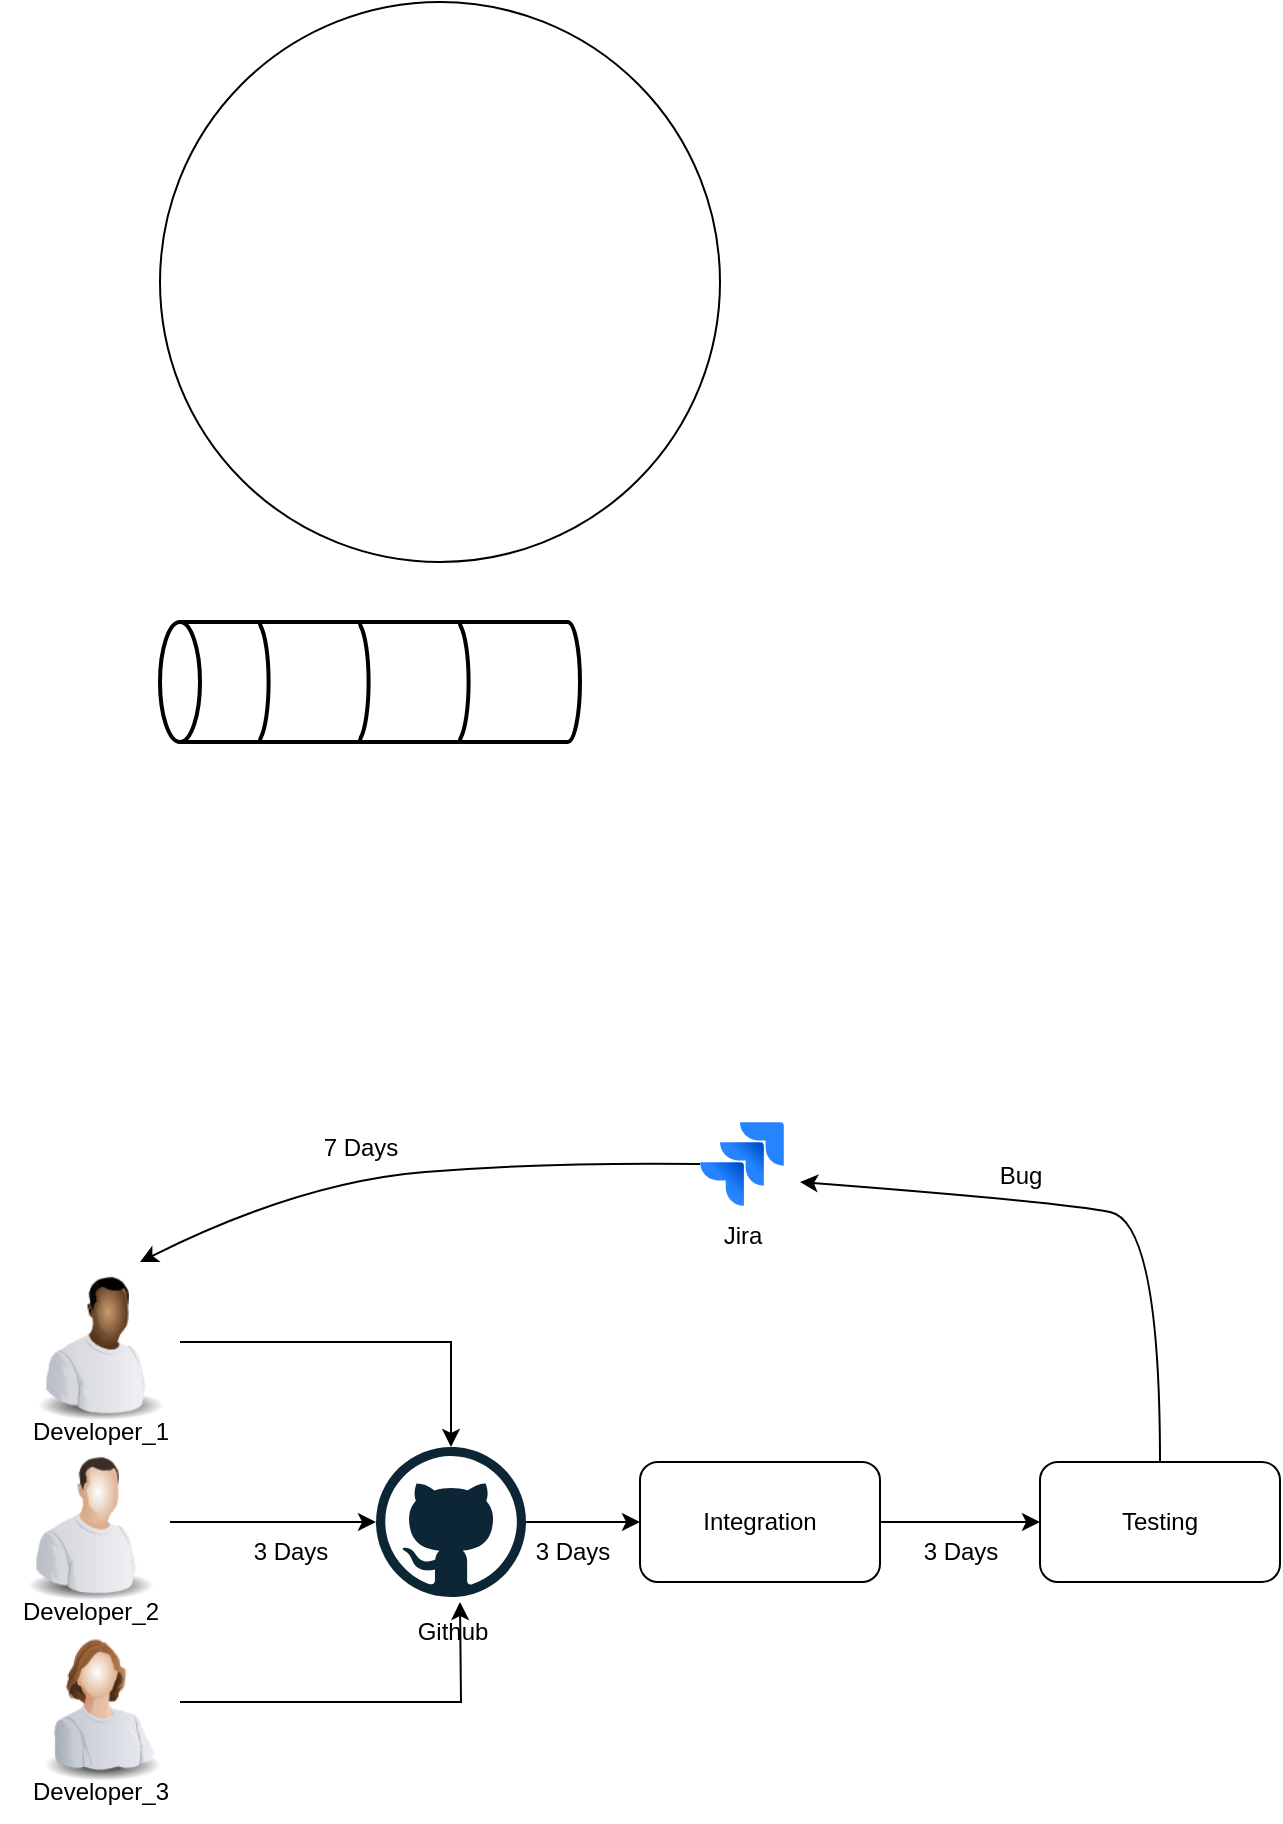 <mxfile version="21.1.8" type="github">
  <diagram name="Page-1" id="qJdH8NxO3U0Arlhxn-2l">
    <mxGraphModel dx="880" dy="452" grid="1" gridSize="10" guides="1" tooltips="1" connect="1" arrows="1" fold="1" page="1" pageScale="1" pageWidth="850" pageHeight="1100" math="0" shadow="0">
      <root>
        <mxCell id="0" />
        <mxCell id="1" parent="0" />
        <mxCell id="V_Gxwe04usGqOwnKJpzB-19" value="&lt;pre&gt;&lt;br&gt;&lt;/pre&gt;" style="ellipse;whiteSpace=wrap;html=1;aspect=fixed;fillStyle=auto;dropTarget=0;container=0;fixDash=0;snapToPoint=0;collapsible=0;" vertex="1" parent="1">
          <mxGeometry x="280" y="70" width="280" height="280" as="geometry" />
        </mxCell>
        <mxCell id="V_Gxwe04usGqOwnKJpzB-22" value="" style="strokeWidth=2;html=1;shape=mxgraph.flowchart.database;whiteSpace=wrap;direction=north;rotation=0;" vertex="1" parent="1">
          <mxGeometry x="280" y="380" width="60" height="60" as="geometry" />
        </mxCell>
        <mxCell id="V_Gxwe04usGqOwnKJpzB-23" value="" style="strokeWidth=2;html=1;shape=mxgraph.flowchart.stored_data;whiteSpace=wrap;direction=west;" vertex="1" parent="1">
          <mxGeometry x="330" y="380" width="60" height="60" as="geometry" />
        </mxCell>
        <mxCell id="V_Gxwe04usGqOwnKJpzB-24" value="" style="strokeWidth=2;html=1;shape=mxgraph.flowchart.stored_data;whiteSpace=wrap;direction=west;" vertex="1" parent="1">
          <mxGeometry x="380" y="380" width="60" height="60" as="geometry" />
        </mxCell>
        <mxCell id="V_Gxwe04usGqOwnKJpzB-25" value="" style="strokeWidth=2;html=1;shape=mxgraph.flowchart.stored_data;whiteSpace=wrap;direction=west;" vertex="1" parent="1">
          <mxGeometry x="430" y="380" width="60" height="60" as="geometry" />
        </mxCell>
        <mxCell id="V_Gxwe04usGqOwnKJpzB-48" style="edgeStyle=orthogonalEdgeStyle;rounded=0;orthogonalLoop=1;jettySize=auto;html=1;" edge="1" parent="1" source="V_Gxwe04usGqOwnKJpzB-38" target="V_Gxwe04usGqOwnKJpzB-47">
          <mxGeometry relative="1" as="geometry" />
        </mxCell>
        <mxCell id="V_Gxwe04usGqOwnKJpzB-38" value="" style="image;html=1;image=img/lib/clip_art/people/Worker_Black_128x128.png" vertex="1" parent="1">
          <mxGeometry x="210" y="700" width="80" height="80" as="geometry" />
        </mxCell>
        <mxCell id="V_Gxwe04usGqOwnKJpzB-39" value="Developer_1" style="text;html=1;align=center;verticalAlign=middle;resizable=0;points=[];autosize=1;strokeColor=none;fillColor=none;" vertex="1" parent="1">
          <mxGeometry x="205" y="770" width="90" height="30" as="geometry" />
        </mxCell>
        <mxCell id="V_Gxwe04usGqOwnKJpzB-49" style="edgeStyle=orthogonalEdgeStyle;rounded=0;orthogonalLoop=1;jettySize=auto;html=1;" edge="1" parent="1" source="V_Gxwe04usGqOwnKJpzB-40" target="V_Gxwe04usGqOwnKJpzB-47">
          <mxGeometry relative="1" as="geometry" />
        </mxCell>
        <mxCell id="V_Gxwe04usGqOwnKJpzB-40" value="" style="image;html=1;image=img/lib/clip_art/people/Worker_Man_128x128.png" vertex="1" parent="1">
          <mxGeometry x="205" y="790" width="80" height="80" as="geometry" />
        </mxCell>
        <mxCell id="V_Gxwe04usGqOwnKJpzB-50" style="edgeStyle=orthogonalEdgeStyle;rounded=0;orthogonalLoop=1;jettySize=auto;html=1;" edge="1" parent="1" source="V_Gxwe04usGqOwnKJpzB-44">
          <mxGeometry relative="1" as="geometry">
            <mxPoint x="430" y="870" as="targetPoint" />
          </mxGeometry>
        </mxCell>
        <mxCell id="V_Gxwe04usGqOwnKJpzB-44" value="" style="image;html=1;image=img/lib/clip_art/people/Worker_Woman_128x128.png" vertex="1" parent="1">
          <mxGeometry x="210" y="880" width="80" height="80" as="geometry" />
        </mxCell>
        <mxCell id="V_Gxwe04usGqOwnKJpzB-45" value="Developer_2" style="text;html=1;align=center;verticalAlign=middle;resizable=0;points=[];autosize=1;strokeColor=none;fillColor=none;" vertex="1" parent="1">
          <mxGeometry x="200" y="860" width="90" height="30" as="geometry" />
        </mxCell>
        <mxCell id="V_Gxwe04usGqOwnKJpzB-46" value="Developer_3" style="text;html=1;align=center;verticalAlign=middle;resizable=0;points=[];autosize=1;strokeColor=none;fillColor=none;" vertex="1" parent="1">
          <mxGeometry x="205" y="950" width="90" height="30" as="geometry" />
        </mxCell>
        <mxCell id="V_Gxwe04usGqOwnKJpzB-53" style="edgeStyle=orthogonalEdgeStyle;rounded=0;orthogonalLoop=1;jettySize=auto;html=1;entryX=0;entryY=0.5;entryDx=0;entryDy=0;" edge="1" parent="1" source="V_Gxwe04usGqOwnKJpzB-47" target="V_Gxwe04usGqOwnKJpzB-52">
          <mxGeometry relative="1" as="geometry">
            <mxPoint x="500" y="830" as="targetPoint" />
          </mxGeometry>
        </mxCell>
        <mxCell id="V_Gxwe04usGqOwnKJpzB-47" value="" style="dashed=0;outlineConnect=0;html=1;align=center;labelPosition=center;verticalLabelPosition=bottom;verticalAlign=top;shape=mxgraph.weblogos.github" vertex="1" parent="1">
          <mxGeometry x="388" y="792.5" width="75" height="75" as="geometry" />
        </mxCell>
        <mxCell id="V_Gxwe04usGqOwnKJpzB-51" value="Github" style="text;html=1;align=center;verticalAlign=middle;resizable=0;points=[];autosize=1;strokeColor=none;fillColor=none;" vertex="1" parent="1">
          <mxGeometry x="395.5" y="870" width="60" height="30" as="geometry" />
        </mxCell>
        <mxCell id="V_Gxwe04usGqOwnKJpzB-57" value="" style="edgeStyle=orthogonalEdgeStyle;rounded=0;orthogonalLoop=1;jettySize=auto;html=1;" edge="1" parent="1" source="V_Gxwe04usGqOwnKJpzB-52" target="V_Gxwe04usGqOwnKJpzB-56">
          <mxGeometry relative="1" as="geometry" />
        </mxCell>
        <mxCell id="V_Gxwe04usGqOwnKJpzB-52" value="Integration" style="rounded=1;whiteSpace=wrap;html=1;" vertex="1" parent="1">
          <mxGeometry x="520" y="800" width="120" height="60" as="geometry" />
        </mxCell>
        <mxCell id="V_Gxwe04usGqOwnKJpzB-54" value="3 Days" style="text;html=1;align=center;verticalAlign=middle;resizable=0;points=[];autosize=1;strokeColor=none;fillColor=none;" vertex="1" parent="1">
          <mxGeometry x="315" y="830" width="60" height="30" as="geometry" />
        </mxCell>
        <mxCell id="V_Gxwe04usGqOwnKJpzB-55" value="3 Days" style="text;html=1;align=center;verticalAlign=middle;resizable=0;points=[];autosize=1;strokeColor=none;fillColor=none;" vertex="1" parent="1">
          <mxGeometry x="455.5" y="830" width="60" height="30" as="geometry" />
        </mxCell>
        <mxCell id="V_Gxwe04usGqOwnKJpzB-56" value="Testing" style="rounded=1;whiteSpace=wrap;html=1;" vertex="1" parent="1">
          <mxGeometry x="720" y="800" width="120" height="60" as="geometry" />
        </mxCell>
        <mxCell id="V_Gxwe04usGqOwnKJpzB-58" value="3 Days" style="text;html=1;align=center;verticalAlign=middle;resizable=0;points=[];autosize=1;strokeColor=none;fillColor=none;" vertex="1" parent="1">
          <mxGeometry x="650" y="830" width="60" height="30" as="geometry" />
        </mxCell>
        <mxCell id="V_Gxwe04usGqOwnKJpzB-59" value="" style="image;html=1;image=img/lib/atlassian/Jira_Logo.svg;" vertex="1" parent="1">
          <mxGeometry x="550" y="630" width="42" height="42" as="geometry" />
        </mxCell>
        <mxCell id="V_Gxwe04usGqOwnKJpzB-60" value="Jira" style="text;html=1;align=center;verticalAlign=middle;resizable=0;points=[];autosize=1;strokeColor=none;fillColor=none;" vertex="1" parent="1">
          <mxGeometry x="551" y="672" width="40" height="30" as="geometry" />
        </mxCell>
        <mxCell id="V_Gxwe04usGqOwnKJpzB-63" value="" style="curved=1;endArrow=classic;html=1;rounded=0;exitX=0.5;exitY=0;exitDx=0;exitDy=0;" edge="1" parent="1" source="V_Gxwe04usGqOwnKJpzB-56">
          <mxGeometry width="50" height="50" relative="1" as="geometry">
            <mxPoint x="740" y="765" as="sourcePoint" />
            <mxPoint x="600" y="660" as="targetPoint" />
            <Array as="points">
              <mxPoint x="780" y="680" />
              <mxPoint x="730" y="670" />
            </Array>
          </mxGeometry>
        </mxCell>
        <mxCell id="V_Gxwe04usGqOwnKJpzB-64" value="Bug" style="text;html=1;align=center;verticalAlign=middle;resizable=0;points=[];autosize=1;strokeColor=none;fillColor=none;" vertex="1" parent="1">
          <mxGeometry x="690" y="642" width="40" height="30" as="geometry" />
        </mxCell>
        <mxCell id="V_Gxwe04usGqOwnKJpzB-65" value="" style="curved=1;endArrow=classic;html=1;rounded=0;exitX=0;exitY=0.5;exitDx=0;exitDy=0;entryX=0.75;entryY=0;entryDx=0;entryDy=0;" edge="1" parent="1" source="V_Gxwe04usGqOwnKJpzB-59" target="V_Gxwe04usGqOwnKJpzB-38">
          <mxGeometry width="50" height="50" relative="1" as="geometry">
            <mxPoint x="425" y="660" as="sourcePoint" />
            <mxPoint x="475" y="610" as="targetPoint" />
            <Array as="points">
              <mxPoint x="475" y="650" />
              <mxPoint x="350" y="660" />
            </Array>
          </mxGeometry>
        </mxCell>
        <mxCell id="V_Gxwe04usGqOwnKJpzB-66" value="7 Days" style="text;html=1;align=center;verticalAlign=middle;resizable=0;points=[];autosize=1;strokeColor=none;fillColor=none;" vertex="1" parent="1">
          <mxGeometry x="350" y="628" width="60" height="30" as="geometry" />
        </mxCell>
      </root>
    </mxGraphModel>
  </diagram>
</mxfile>
